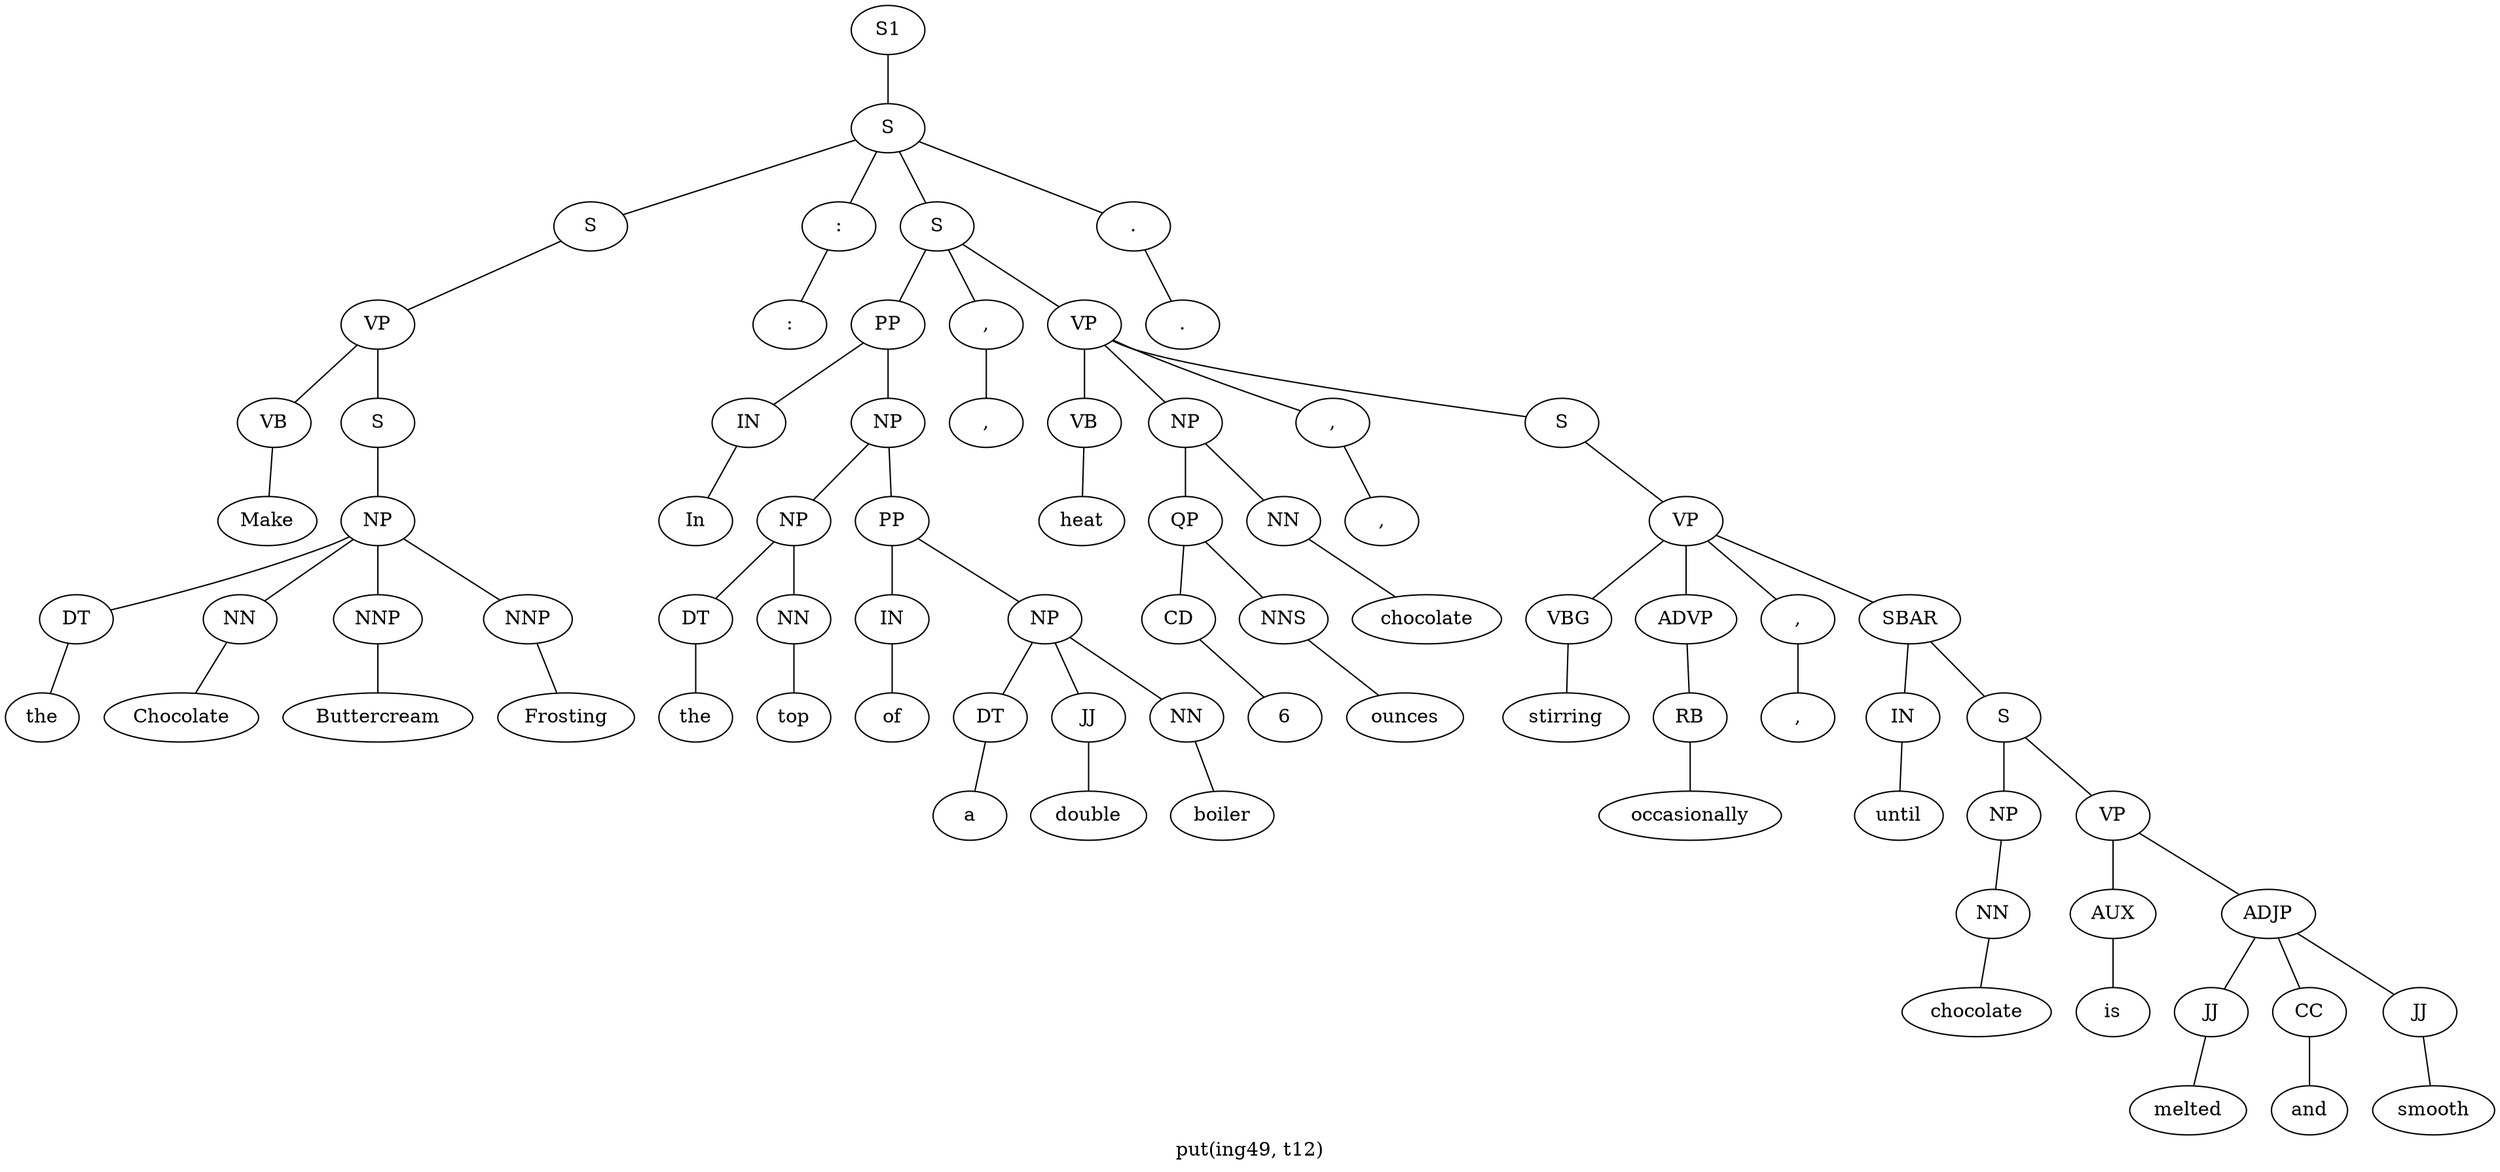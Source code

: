 graph SyntaxGraph {
	label = "put(ing49, t12)";
	Node0 [label="S1"];
	Node1 [label="S"];
	Node2 [label="S"];
	Node3 [label="VP"];
	Node4 [label="VB"];
	Node5 [label="Make"];
	Node6 [label="S"];
	Node7 [label="NP"];
	Node8 [label="DT"];
	Node9 [label="the"];
	Node10 [label="NN"];
	Node11 [label="Chocolate"];
	Node12 [label="NNP"];
	Node13 [label="Buttercream"];
	Node14 [label="NNP"];
	Node15 [label="Frosting"];
	Node16 [label=":"];
	Node17 [label=":"];
	Node18 [label="S"];
	Node19 [label="PP"];
	Node20 [label="IN"];
	Node21 [label="In"];
	Node22 [label="NP"];
	Node23 [label="NP"];
	Node24 [label="DT"];
	Node25 [label="the"];
	Node26 [label="NN"];
	Node27 [label="top"];
	Node28 [label="PP"];
	Node29 [label="IN"];
	Node30 [label="of"];
	Node31 [label="NP"];
	Node32 [label="DT"];
	Node33 [label="a"];
	Node34 [label="JJ"];
	Node35 [label="double"];
	Node36 [label="NN"];
	Node37 [label="boiler"];
	Node38 [label=","];
	Node39 [label=","];
	Node40 [label="VP"];
	Node41 [label="VB"];
	Node42 [label="heat"];
	Node43 [label="NP"];
	Node44 [label="QP"];
	Node45 [label="CD"];
	Node46 [label="6"];
	Node47 [label="NNS"];
	Node48 [label="ounces"];
	Node49 [label="NN"];
	Node50 [label="chocolate"];
	Node51 [label=","];
	Node52 [label=","];
	Node53 [label="S"];
	Node54 [label="VP"];
	Node55 [label="VBG"];
	Node56 [label="stirring"];
	Node57 [label="ADVP"];
	Node58 [label="RB"];
	Node59 [label="occasionally"];
	Node60 [label=","];
	Node61 [label=","];
	Node62 [label="SBAR"];
	Node63 [label="IN"];
	Node64 [label="until"];
	Node65 [label="S"];
	Node66 [label="NP"];
	Node67 [label="NN"];
	Node68 [label="chocolate"];
	Node69 [label="VP"];
	Node70 [label="AUX"];
	Node71 [label="is"];
	Node72 [label="ADJP"];
	Node73 [label="JJ"];
	Node74 [label="melted"];
	Node75 [label="CC"];
	Node76 [label="and"];
	Node77 [label="JJ"];
	Node78 [label="smooth"];
	Node79 [label="."];
	Node80 [label="."];

	Node0 -- Node1;
	Node1 -- Node2;
	Node1 -- Node16;
	Node1 -- Node18;
	Node1 -- Node79;
	Node2 -- Node3;
	Node3 -- Node4;
	Node3 -- Node6;
	Node4 -- Node5;
	Node6 -- Node7;
	Node7 -- Node8;
	Node7 -- Node10;
	Node7 -- Node12;
	Node7 -- Node14;
	Node8 -- Node9;
	Node10 -- Node11;
	Node12 -- Node13;
	Node14 -- Node15;
	Node16 -- Node17;
	Node18 -- Node19;
	Node18 -- Node38;
	Node18 -- Node40;
	Node19 -- Node20;
	Node19 -- Node22;
	Node20 -- Node21;
	Node22 -- Node23;
	Node22 -- Node28;
	Node23 -- Node24;
	Node23 -- Node26;
	Node24 -- Node25;
	Node26 -- Node27;
	Node28 -- Node29;
	Node28 -- Node31;
	Node29 -- Node30;
	Node31 -- Node32;
	Node31 -- Node34;
	Node31 -- Node36;
	Node32 -- Node33;
	Node34 -- Node35;
	Node36 -- Node37;
	Node38 -- Node39;
	Node40 -- Node41;
	Node40 -- Node43;
	Node40 -- Node51;
	Node40 -- Node53;
	Node41 -- Node42;
	Node43 -- Node44;
	Node43 -- Node49;
	Node44 -- Node45;
	Node44 -- Node47;
	Node45 -- Node46;
	Node47 -- Node48;
	Node49 -- Node50;
	Node51 -- Node52;
	Node53 -- Node54;
	Node54 -- Node55;
	Node54 -- Node57;
	Node54 -- Node60;
	Node54 -- Node62;
	Node55 -- Node56;
	Node57 -- Node58;
	Node58 -- Node59;
	Node60 -- Node61;
	Node62 -- Node63;
	Node62 -- Node65;
	Node63 -- Node64;
	Node65 -- Node66;
	Node65 -- Node69;
	Node66 -- Node67;
	Node67 -- Node68;
	Node69 -- Node70;
	Node69 -- Node72;
	Node70 -- Node71;
	Node72 -- Node73;
	Node72 -- Node75;
	Node72 -- Node77;
	Node73 -- Node74;
	Node75 -- Node76;
	Node77 -- Node78;
	Node79 -- Node80;
}